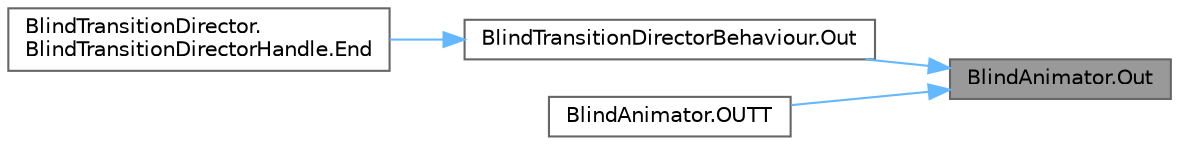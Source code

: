 digraph "BlindAnimator.Out"
{
 // LATEX_PDF_SIZE
  bgcolor="transparent";
  edge [fontname=Helvetica,fontsize=10,labelfontname=Helvetica,labelfontsize=10];
  node [fontname=Helvetica,fontsize=10,shape=box,height=0.2,width=0.4];
  rankdir="RL";
  Node1 [id="Node000001",label="BlindAnimator.Out",height=0.2,width=0.4,color="gray40", fillcolor="grey60", style="filled", fontcolor="black",tooltip=" "];
  Node1 -> Node2 [id="edge1_Node000001_Node000002",dir="back",color="steelblue1",style="solid",tooltip=" "];
  Node2 [id="Node000002",label="BlindTransitionDirectorBehaviour.Out",height=0.2,width=0.4,color="grey40", fillcolor="white", style="filled",URL="$class_blind_transition_director_behaviour.html#a3c311b5d1e853410de48615c78b5f241",tooltip=" "];
  Node2 -> Node3 [id="edge2_Node000002_Node000003",dir="back",color="steelblue1",style="solid",tooltip=" "];
  Node3 [id="Node000003",label="BlindTransitionDirector.\lBlindTransitionDirectorHandle.End",height=0.2,width=0.4,color="grey40", fillcolor="white", style="filled",URL="$class_blind_transition_director_1_1_blind_transition_director_handle.html#a1ddc2d54250facef74ecb64da0d359bd",tooltip=" "];
  Node1 -> Node4 [id="edge3_Node000001_Node000004",dir="back",color="steelblue1",style="solid",tooltip=" "];
  Node4 [id="Node000004",label="BlindAnimator.OUTT",height=0.2,width=0.4,color="grey40", fillcolor="white", style="filled",URL="$class_blind_animator.html#aa40e758da886d243255e63132faf1ffc",tooltip=" "];
}
